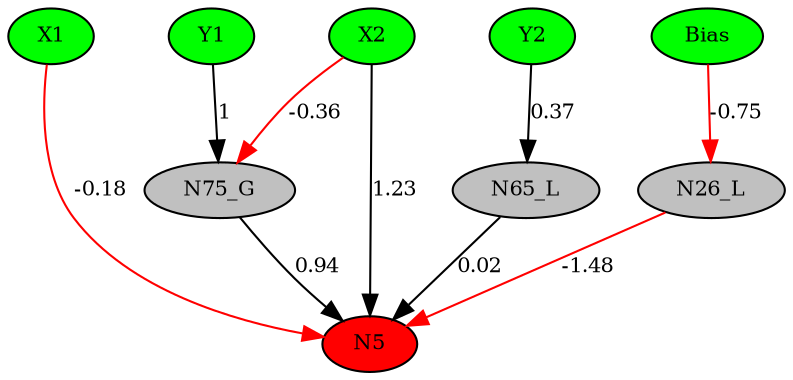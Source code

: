 digraph g { 
N0 [shape=ellipse, label=Bias,fontsize=10,height=0.1,width=0.1,style=filled,fillcolor=green]
N1[shape=ellipse label=X1,fontsize=10,height=0.1,width=0.1,style=filled,fillcolor=green]
N2[shape=ellipse label=Y1,fontsize=10,height=0.1,width=0.1,style=filled,fillcolor=green]
N3[shape=ellipse label=X2,fontsize=10,height=0.1,width=0.1,style=filled,fillcolor=green]
N4[shape=ellipse label=Y2,fontsize=10,height=0.1,width=0.1,style=filled,fillcolor=green]
N5[shape=ellipse,fontsize = 10, height = 0.1, width = 0.1, style = filled, fillcolor = red]
N26[shape=ellipse, label=N26_L,fontsize=10,height=0.1,width=0.1,style=filled,fillcolor=gray]
N65[shape=ellipse, label=N65_L,fontsize=10,height=0.1,width=0.1,style=filled,fillcolor=gray]
N75[shape=ellipse, label=N75_G,fontsize=10,height=0.1,width=0.1,style=filled,fillcolor=gray]
N1 -> N5 [color=red] [arrowType=inv][ label=-0.18,fontsize=10]
N3 -> N5 [color=black] [ label=1.23,fontsize=10]
N0 -> N26 [color=red] [arrowType=inv][ label=-0.75,fontsize=10]
N26 -> N5 [color=red] [arrowType=inv][ label=-1.48,fontsize=10]
N4 -> N65 [color=black] [ label=0.37,fontsize=10]
N65 -> N5 [color=black] [ label=0.02,fontsize=10]
N2 -> N75 [color=black] [ label=1,fontsize=10]
N75 -> N5 [color=black] [ label=0.94,fontsize=10]
N3 -> N75 [color=red] [arrowType=inv][ label=-0.36,fontsize=10]
 { rank=same; 
N5
 } 
 { rank=same; 
N1 ->N2 ->N3 ->N4 ->N0 [style=invis]
 } 
}
